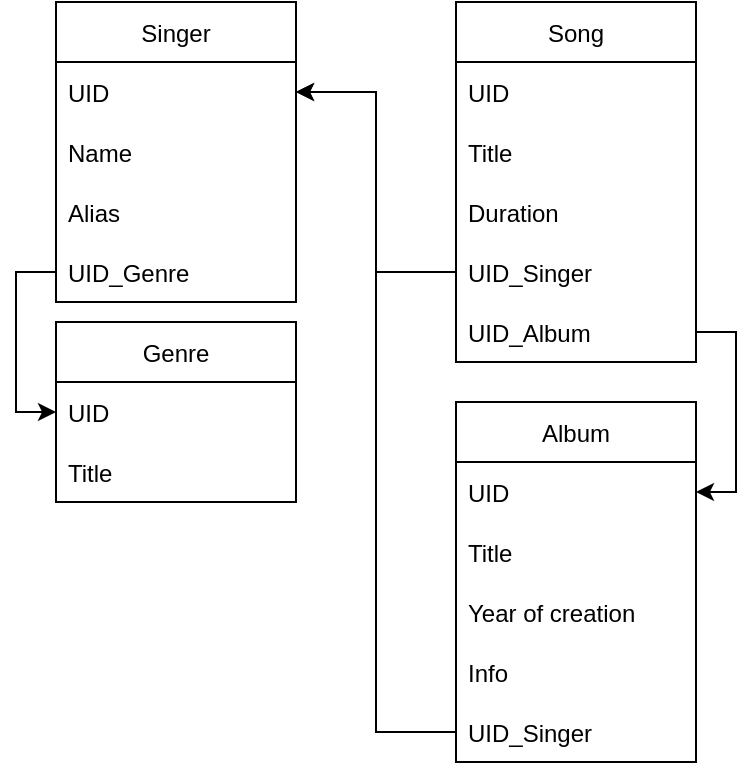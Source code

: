 <mxfile version="16.2.6" type="github">
  <diagram id="CUjgpLcAfTcYUUibaHiA" name="MusicStore_DB_Scheme">
    <mxGraphModel dx="871" dy="645" grid="1" gridSize="10" guides="1" tooltips="1" connect="1" arrows="1" fold="1" page="1" pageScale="1" pageWidth="827" pageHeight="1169" math="0" shadow="0">
      <root>
        <mxCell id="0" />
        <mxCell id="1" parent="0" />
        <mxCell id="hyvi76HJDib1Fh2PSfYy-1" value="Singer" style="swimlane;fontStyle=0;childLayout=stackLayout;horizontal=1;startSize=30;horizontalStack=0;resizeParent=1;resizeParentMax=0;resizeLast=0;collapsible=1;marginBottom=0;" vertex="1" parent="1">
          <mxGeometry x="40" y="80" width="120" height="150" as="geometry" />
        </mxCell>
        <mxCell id="hyvi76HJDib1Fh2PSfYy-2" value="UID" style="text;strokeColor=none;fillColor=none;align=left;verticalAlign=middle;spacingLeft=4;spacingRight=4;overflow=hidden;points=[[0,0.5],[1,0.5]];portConstraint=eastwest;rotatable=0;" vertex="1" parent="hyvi76HJDib1Fh2PSfYy-1">
          <mxGeometry y="30" width="120" height="30" as="geometry" />
        </mxCell>
        <mxCell id="hyvi76HJDib1Fh2PSfYy-3" value="Name" style="text;strokeColor=none;fillColor=none;align=left;verticalAlign=middle;spacingLeft=4;spacingRight=4;overflow=hidden;points=[[0,0.5],[1,0.5]];portConstraint=eastwest;rotatable=0;" vertex="1" parent="hyvi76HJDib1Fh2PSfYy-1">
          <mxGeometry y="60" width="120" height="30" as="geometry" />
        </mxCell>
        <mxCell id="hyvi76HJDib1Fh2PSfYy-4" value="Alias" style="text;strokeColor=none;fillColor=none;align=left;verticalAlign=middle;spacingLeft=4;spacingRight=4;overflow=hidden;points=[[0,0.5],[1,0.5]];portConstraint=eastwest;rotatable=0;" vertex="1" parent="hyvi76HJDib1Fh2PSfYy-1">
          <mxGeometry y="90" width="120" height="30" as="geometry" />
        </mxCell>
        <mxCell id="hyvi76HJDib1Fh2PSfYy-30" value="UID_Genre" style="text;strokeColor=none;fillColor=none;align=left;verticalAlign=middle;spacingLeft=4;spacingRight=4;overflow=hidden;points=[[0,0.5],[1,0.5]];portConstraint=eastwest;rotatable=0;" vertex="1" parent="hyvi76HJDib1Fh2PSfYy-1">
          <mxGeometry y="120" width="120" height="30" as="geometry" />
        </mxCell>
        <mxCell id="hyvi76HJDib1Fh2PSfYy-5" value="Album" style="swimlane;fontStyle=0;childLayout=stackLayout;horizontal=1;startSize=30;horizontalStack=0;resizeParent=1;resizeParentMax=0;resizeLast=0;collapsible=1;marginBottom=0;" vertex="1" parent="1">
          <mxGeometry x="240" y="280" width="120" height="180" as="geometry" />
        </mxCell>
        <mxCell id="hyvi76HJDib1Fh2PSfYy-6" value="UID" style="text;strokeColor=none;fillColor=none;align=left;verticalAlign=middle;spacingLeft=4;spacingRight=4;overflow=hidden;points=[[0,0.5],[1,0.5]];portConstraint=eastwest;rotatable=0;" vertex="1" parent="hyvi76HJDib1Fh2PSfYy-5">
          <mxGeometry y="30" width="120" height="30" as="geometry" />
        </mxCell>
        <mxCell id="hyvi76HJDib1Fh2PSfYy-7" value="Title" style="text;strokeColor=none;fillColor=none;align=left;verticalAlign=middle;spacingLeft=4;spacingRight=4;overflow=hidden;points=[[0,0.5],[1,0.5]];portConstraint=eastwest;rotatable=0;" vertex="1" parent="hyvi76HJDib1Fh2PSfYy-5">
          <mxGeometry y="60" width="120" height="30" as="geometry" />
        </mxCell>
        <mxCell id="hyvi76HJDib1Fh2PSfYy-20" value="Year of creation" style="text;strokeColor=none;fillColor=none;align=left;verticalAlign=middle;spacingLeft=4;spacingRight=4;overflow=hidden;points=[[0,0.5],[1,0.5]];portConstraint=eastwest;rotatable=0;" vertex="1" parent="hyvi76HJDib1Fh2PSfYy-5">
          <mxGeometry y="90" width="120" height="30" as="geometry" />
        </mxCell>
        <mxCell id="hyvi76HJDib1Fh2PSfYy-8" value="Info" style="text;strokeColor=none;fillColor=none;align=left;verticalAlign=middle;spacingLeft=4;spacingRight=4;overflow=hidden;points=[[0,0.5],[1,0.5]];portConstraint=eastwest;rotatable=0;" vertex="1" parent="hyvi76HJDib1Fh2PSfYy-5">
          <mxGeometry y="120" width="120" height="30" as="geometry" />
        </mxCell>
        <mxCell id="hyvi76HJDib1Fh2PSfYy-9" value="UID_Singer" style="text;strokeColor=none;fillColor=none;align=left;verticalAlign=middle;spacingLeft=4;spacingRight=4;overflow=hidden;points=[[0,0.5],[1,0.5]];portConstraint=eastwest;rotatable=0;" vertex="1" parent="hyvi76HJDib1Fh2PSfYy-5">
          <mxGeometry y="150" width="120" height="30" as="geometry" />
        </mxCell>
        <mxCell id="hyvi76HJDib1Fh2PSfYy-10" value="" style="edgeStyle=orthogonalEdgeStyle;rounded=0;orthogonalLoop=1;jettySize=auto;html=1;entryX=1;entryY=0.5;entryDx=0;entryDy=0;" edge="1" parent="1" source="hyvi76HJDib1Fh2PSfYy-9" target="hyvi76HJDib1Fh2PSfYy-2">
          <mxGeometry relative="1" as="geometry" />
        </mxCell>
        <mxCell id="hyvi76HJDib1Fh2PSfYy-11" value="Song" style="swimlane;fontStyle=0;childLayout=stackLayout;horizontal=1;startSize=30;horizontalStack=0;resizeParent=1;resizeParentMax=0;resizeLast=0;collapsible=1;marginBottom=0;" vertex="1" parent="1">
          <mxGeometry x="240" y="80" width="120" height="180" as="geometry" />
        </mxCell>
        <mxCell id="hyvi76HJDib1Fh2PSfYy-12" value="UID" style="text;strokeColor=none;fillColor=none;align=left;verticalAlign=middle;spacingLeft=4;spacingRight=4;overflow=hidden;points=[[0,0.5],[1,0.5]];portConstraint=eastwest;rotatable=0;" vertex="1" parent="hyvi76HJDib1Fh2PSfYy-11">
          <mxGeometry y="30" width="120" height="30" as="geometry" />
        </mxCell>
        <mxCell id="hyvi76HJDib1Fh2PSfYy-13" value="Title" style="text;strokeColor=none;fillColor=none;align=left;verticalAlign=middle;spacingLeft=4;spacingRight=4;overflow=hidden;points=[[0,0.5],[1,0.5]];portConstraint=eastwest;rotatable=0;" vertex="1" parent="hyvi76HJDib1Fh2PSfYy-11">
          <mxGeometry y="60" width="120" height="30" as="geometry" />
        </mxCell>
        <mxCell id="hyvi76HJDib1Fh2PSfYy-23" value="Duration" style="text;strokeColor=none;fillColor=none;align=left;verticalAlign=middle;spacingLeft=4;spacingRight=4;overflow=hidden;points=[[0,0.5],[1,0.5]];portConstraint=eastwest;rotatable=0;" vertex="1" parent="hyvi76HJDib1Fh2PSfYy-11">
          <mxGeometry y="90" width="120" height="30" as="geometry" />
        </mxCell>
        <mxCell id="hyvi76HJDib1Fh2PSfYy-14" value="UID_Singer" style="text;strokeColor=none;fillColor=none;align=left;verticalAlign=middle;spacingLeft=4;spacingRight=4;overflow=hidden;points=[[0,0.5],[1,0.5]];portConstraint=eastwest;rotatable=0;" vertex="1" parent="hyvi76HJDib1Fh2PSfYy-11">
          <mxGeometry y="120" width="120" height="30" as="geometry" />
        </mxCell>
        <mxCell id="hyvi76HJDib1Fh2PSfYy-15" value="UID_Album" style="text;strokeColor=none;fillColor=none;align=left;verticalAlign=middle;spacingLeft=4;spacingRight=4;overflow=hidden;points=[[0,0.5],[1,0.5]];portConstraint=eastwest;rotatable=0;" vertex="1" parent="hyvi76HJDib1Fh2PSfYy-11">
          <mxGeometry y="150" width="120" height="30" as="geometry" />
        </mxCell>
        <mxCell id="hyvi76HJDib1Fh2PSfYy-19" style="edgeStyle=orthogonalEdgeStyle;rounded=0;orthogonalLoop=1;jettySize=auto;html=1;entryX=1;entryY=0.5;entryDx=0;entryDy=0;" edge="1" parent="1" source="hyvi76HJDib1Fh2PSfYy-14" target="hyvi76HJDib1Fh2PSfYy-2">
          <mxGeometry relative="1" as="geometry" />
        </mxCell>
        <mxCell id="hyvi76HJDib1Fh2PSfYy-24" style="edgeStyle=orthogonalEdgeStyle;rounded=0;orthogonalLoop=1;jettySize=auto;html=1;exitX=1;exitY=0.5;exitDx=0;exitDy=0;entryX=1;entryY=0.5;entryDx=0;entryDy=0;" edge="1" parent="1" source="hyvi76HJDib1Fh2PSfYy-15" target="hyvi76HJDib1Fh2PSfYy-6">
          <mxGeometry relative="1" as="geometry" />
        </mxCell>
        <mxCell id="hyvi76HJDib1Fh2PSfYy-25" value="Genre" style="swimlane;fontStyle=0;childLayout=stackLayout;horizontal=1;startSize=30;horizontalStack=0;resizeParent=1;resizeParentMax=0;resizeLast=0;collapsible=1;marginBottom=0;" vertex="1" parent="1">
          <mxGeometry x="40" y="240" width="120" height="90" as="geometry">
            <mxRectangle x="30" y="240" width="70" height="30" as="alternateBounds" />
          </mxGeometry>
        </mxCell>
        <mxCell id="hyvi76HJDib1Fh2PSfYy-26" value="UID" style="text;strokeColor=none;fillColor=none;align=left;verticalAlign=middle;spacingLeft=4;spacingRight=4;overflow=hidden;points=[[0,0.5],[1,0.5]];portConstraint=eastwest;rotatable=0;" vertex="1" parent="hyvi76HJDib1Fh2PSfYy-25">
          <mxGeometry y="30" width="120" height="30" as="geometry" />
        </mxCell>
        <mxCell id="hyvi76HJDib1Fh2PSfYy-27" value="Title" style="text;strokeColor=none;fillColor=none;align=left;verticalAlign=middle;spacingLeft=4;spacingRight=4;overflow=hidden;points=[[0,0.5],[1,0.5]];portConstraint=eastwest;rotatable=0;" vertex="1" parent="hyvi76HJDib1Fh2PSfYy-25">
          <mxGeometry y="60" width="120" height="30" as="geometry" />
        </mxCell>
        <mxCell id="hyvi76HJDib1Fh2PSfYy-31" style="edgeStyle=orthogonalEdgeStyle;rounded=0;orthogonalLoop=1;jettySize=auto;html=1;entryX=0;entryY=0.5;entryDx=0;entryDy=0;" edge="1" parent="1" source="hyvi76HJDib1Fh2PSfYy-30" target="hyvi76HJDib1Fh2PSfYy-26">
          <mxGeometry relative="1" as="geometry" />
        </mxCell>
      </root>
    </mxGraphModel>
  </diagram>
</mxfile>
